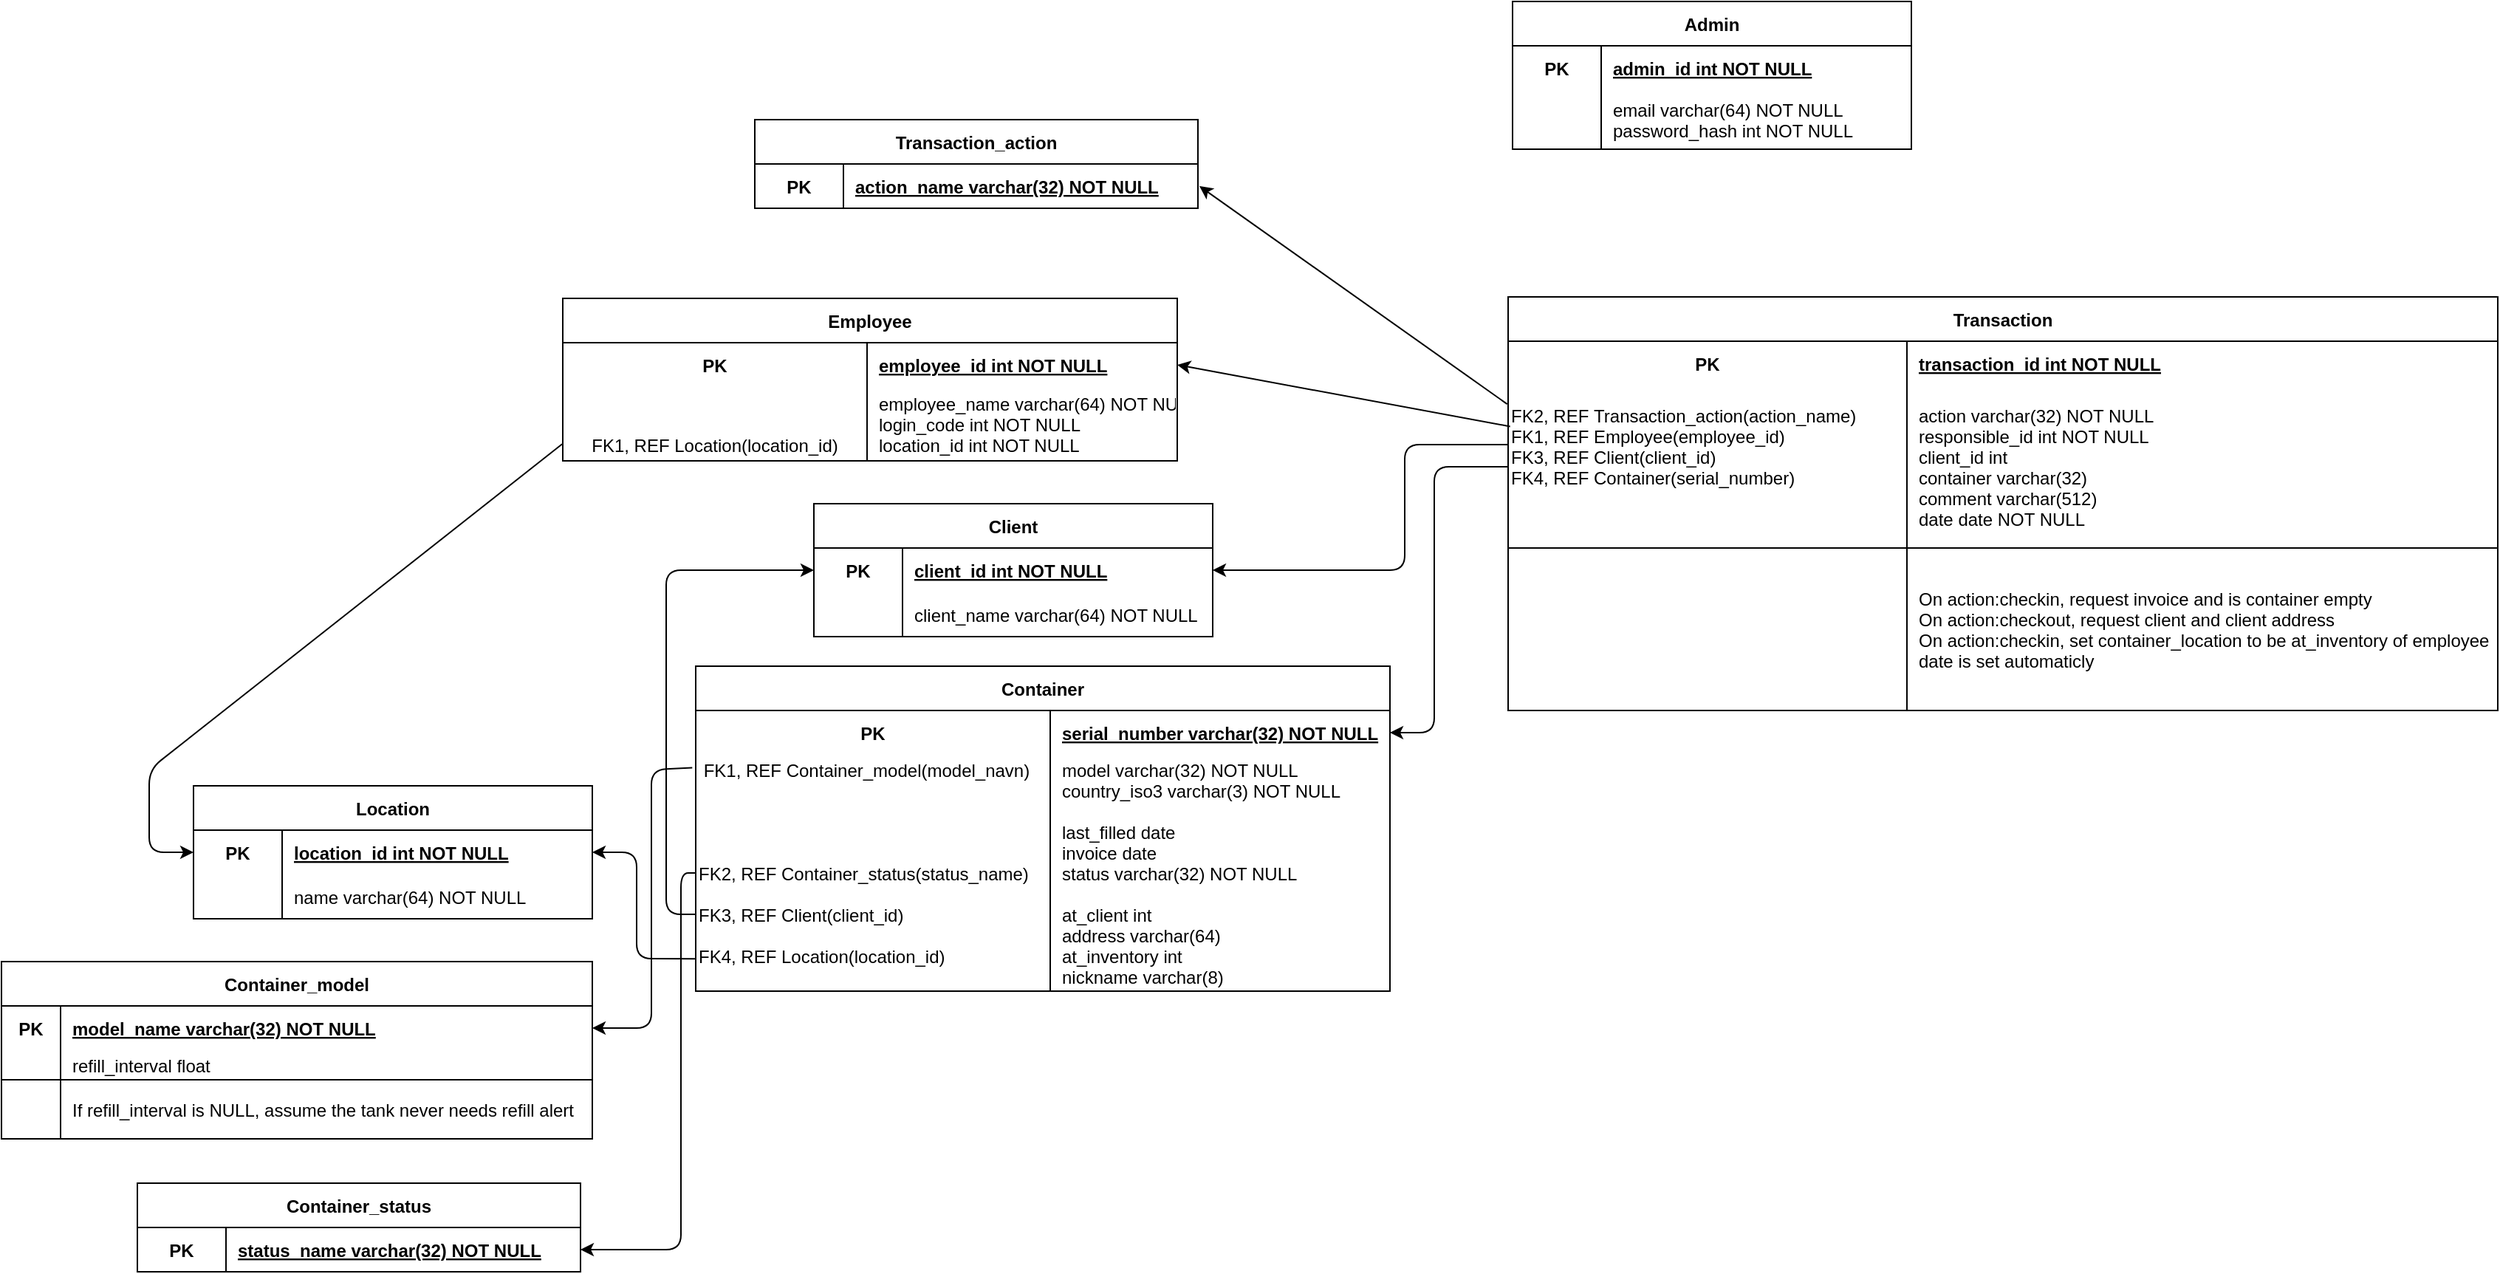 <mxfile version="20.8.13" type="device"><diagram id="Y5ZeIBl4mCw-bBd7nWyF" name="Page-1"><mxGraphModel dx="607" dy="1933" grid="1" gridSize="10" guides="1" tooltips="1" connect="1" arrows="1" fold="1" page="1" pageScale="1" pageWidth="827" pageHeight="1169" math="0" shadow="0"><root><mxCell id="0"/><mxCell id="1" parent="0"/><mxCell id="OLcMfepOaMOW5lXe566j-21" value="Transaction" style="shape=table;startSize=30;container=1;collapsible=1;childLayout=tableLayout;fixedRows=1;rowLines=0;fontStyle=1;align=center;resizeLast=1;" parent="1" vertex="1"><mxGeometry x="1920" y="-960" width="670" height="280" as="geometry"/></mxCell><mxCell id="OLcMfepOaMOW5lXe566j-22" value="" style="shape=tableRow;horizontal=0;startSize=0;swimlaneHead=0;swimlaneBody=0;fillColor=none;collapsible=0;dropTarget=0;points=[[0,0.5],[1,0.5]];portConstraint=eastwest;top=0;left=0;right=0;bottom=0;" parent="OLcMfepOaMOW5lXe566j-21" vertex="1"><mxGeometry y="30" width="670" height="30" as="geometry"/></mxCell><mxCell id="OLcMfepOaMOW5lXe566j-23" value="PK" style="shape=partialRectangle;connectable=0;fillColor=none;top=0;left=0;bottom=0;right=0;fontStyle=1;overflow=hidden;" parent="OLcMfepOaMOW5lXe566j-22" vertex="1"><mxGeometry width="270" height="30" as="geometry"><mxRectangle width="270" height="30" as="alternateBounds"/></mxGeometry></mxCell><mxCell id="OLcMfepOaMOW5lXe566j-24" value="transaction_id int NOT NULL" style="shape=partialRectangle;connectable=0;fillColor=none;top=0;left=0;bottom=0;right=0;align=left;spacingLeft=6;fontStyle=5;overflow=hidden;" parent="OLcMfepOaMOW5lXe566j-22" vertex="1"><mxGeometry x="270" width="400" height="30" as="geometry"><mxRectangle width="400" height="30" as="alternateBounds"/></mxGeometry></mxCell><mxCell id="OLcMfepOaMOW5lXe566j-25" value="" style="shape=tableRow;horizontal=0;startSize=0;swimlaneHead=0;swimlaneBody=0;fillColor=none;collapsible=0;dropTarget=0;points=[[0,0.5],[1,0.5]];portConstraint=eastwest;top=0;left=0;right=0;bottom=1;" parent="OLcMfepOaMOW5lXe566j-21" vertex="1"><mxGeometry y="60" width="670" height="110" as="geometry"/></mxCell><mxCell id="OLcMfepOaMOW5lXe566j-26" value="FK2, REF Transaction_action(action_name)&#10;FK1, REF Employee(employee_id)&#10;FK3, REF Client(client_id)&#10;FK4, REF Container(serial_number)&#10;&#10;" style="shape=partialRectangle;connectable=0;fillColor=none;top=0;left=0;bottom=0;right=0;fontStyle=0;overflow=hidden;align=left;" parent="OLcMfepOaMOW5lXe566j-25" vertex="1"><mxGeometry width="270" height="110" as="geometry"><mxRectangle width="270" height="110" as="alternateBounds"/></mxGeometry></mxCell><mxCell id="OLcMfepOaMOW5lXe566j-27" value="action varchar(32) NOT NULL&#10;responsible_id int NOT NULL&#10;client_id int&#10;container varchar(32)&#10;comment varchar(512)&#10;date date NOT NULL" style="shape=partialRectangle;connectable=0;fillColor=none;top=0;left=0;bottom=0;right=0;align=left;spacingLeft=6;fontStyle=0;overflow=hidden;" parent="OLcMfepOaMOW5lXe566j-25" vertex="1"><mxGeometry x="270" width="400" height="110" as="geometry"><mxRectangle width="400" height="110" as="alternateBounds"/></mxGeometry></mxCell><mxCell id="OLcMfepOaMOW5lXe566j-28" value="" style="shape=tableRow;horizontal=0;startSize=0;swimlaneHead=0;swimlaneBody=0;fillColor=none;collapsible=0;dropTarget=0;points=[[0,0.5],[1,0.5]];portConstraint=eastwest;top=0;left=0;right=0;bottom=0;" parent="OLcMfepOaMOW5lXe566j-21" vertex="1"><mxGeometry y="170" width="670" height="110" as="geometry"/></mxCell><mxCell id="OLcMfepOaMOW5lXe566j-29" value="" style="shape=partialRectangle;connectable=0;fillColor=none;top=0;left=0;bottom=0;right=0;editable=1;overflow=hidden;" parent="OLcMfepOaMOW5lXe566j-28" vertex="1"><mxGeometry width="270" height="110" as="geometry"><mxRectangle width="270" height="110" as="alternateBounds"/></mxGeometry></mxCell><mxCell id="OLcMfepOaMOW5lXe566j-30" value="On action:checkin, request invoice and is container empty&#10;On action:checkout, request client and client address&#10;On action:checkin, set container_location to be at_inventory of employee&#10;date is set automaticly" style="shape=partialRectangle;connectable=0;fillColor=none;top=0;left=0;bottom=0;right=0;align=left;spacingLeft=6;overflow=hidden;" parent="OLcMfepOaMOW5lXe566j-28" vertex="1"><mxGeometry x="270" width="400" height="110" as="geometry"><mxRectangle width="400" height="110" as="alternateBounds"/></mxGeometry></mxCell><mxCell id="OLcMfepOaMOW5lXe566j-31" value="Transaction_action" style="shape=table;startSize=30;container=1;collapsible=1;childLayout=tableLayout;fixedRows=1;rowLines=0;fontStyle=1;align=center;resizeLast=1;" parent="1" vertex="1"><mxGeometry x="1410" y="-1080" width="300" height="60" as="geometry"/></mxCell><mxCell id="OLcMfepOaMOW5lXe566j-32" value="" style="shape=tableRow;horizontal=0;startSize=0;swimlaneHead=0;swimlaneBody=0;fillColor=none;collapsible=0;dropTarget=0;points=[[0,0.5],[1,0.5]];portConstraint=eastwest;top=0;left=0;right=0;bottom=0;" parent="OLcMfepOaMOW5lXe566j-31" vertex="1"><mxGeometry y="30" width="300" height="30" as="geometry"/></mxCell><mxCell id="OLcMfepOaMOW5lXe566j-33" value="PK" style="shape=partialRectangle;connectable=0;fillColor=none;top=0;left=0;bottom=0;right=0;fontStyle=1;overflow=hidden;" parent="OLcMfepOaMOW5lXe566j-32" vertex="1"><mxGeometry width="60" height="30" as="geometry"><mxRectangle width="60" height="30" as="alternateBounds"/></mxGeometry></mxCell><mxCell id="OLcMfepOaMOW5lXe566j-34" value="action_name varchar(32) NOT NULL" style="shape=partialRectangle;connectable=0;fillColor=none;top=0;left=0;bottom=0;right=0;align=left;spacingLeft=6;fontStyle=5;overflow=hidden;" parent="OLcMfepOaMOW5lXe566j-32" vertex="1"><mxGeometry x="60" width="240" height="30" as="geometry"><mxRectangle width="240" height="30" as="alternateBounds"/></mxGeometry></mxCell><mxCell id="OLcMfepOaMOW5lXe566j-35" value="Employee" style="shape=table;startSize=30;container=1;collapsible=1;childLayout=tableLayout;fixedRows=1;rowLines=0;fontStyle=1;align=center;resizeLast=1;" parent="1" vertex="1"><mxGeometry x="1280" y="-959" width="416" height="110" as="geometry"/></mxCell><mxCell id="OLcMfepOaMOW5lXe566j-36" value="" style="shape=tableRow;horizontal=0;startSize=0;swimlaneHead=0;swimlaneBody=0;fillColor=none;collapsible=0;dropTarget=0;points=[[0,0.5],[1,0.5]];portConstraint=eastwest;top=0;left=0;right=0;bottom=0;" parent="OLcMfepOaMOW5lXe566j-35" vertex="1"><mxGeometry y="30" width="416" height="30" as="geometry"/></mxCell><mxCell id="OLcMfepOaMOW5lXe566j-37" value="PK" style="shape=partialRectangle;connectable=0;fillColor=none;top=0;left=0;bottom=0;right=0;fontStyle=1;overflow=hidden;" parent="OLcMfepOaMOW5lXe566j-36" vertex="1"><mxGeometry width="206" height="30" as="geometry"><mxRectangle width="206" height="30" as="alternateBounds"/></mxGeometry></mxCell><mxCell id="OLcMfepOaMOW5lXe566j-38" value="employee_id int NOT NULL" style="shape=partialRectangle;connectable=0;fillColor=none;top=0;left=0;bottom=0;right=0;align=left;spacingLeft=6;fontStyle=5;overflow=hidden;" parent="OLcMfepOaMOW5lXe566j-36" vertex="1"><mxGeometry x="206" width="210" height="30" as="geometry"><mxRectangle width="210" height="30" as="alternateBounds"/></mxGeometry></mxCell><mxCell id="OLcMfepOaMOW5lXe566j-39" value="" style="shape=tableRow;horizontal=0;startSize=0;swimlaneHead=0;swimlaneBody=0;fillColor=none;collapsible=0;dropTarget=0;points=[[0,0.5],[1,0.5]];portConstraint=eastwest;top=0;left=0;right=0;bottom=1;" parent="OLcMfepOaMOW5lXe566j-35" vertex="1"><mxGeometry y="60" width="416" height="50" as="geometry"/></mxCell><mxCell id="OLcMfepOaMOW5lXe566j-40" value="&#10; &#10;FK1, REF Location(location_id)" style="shape=partialRectangle;connectable=0;fillColor=none;top=0;left=0;bottom=0;right=0;fontStyle=0;overflow=hidden;" parent="OLcMfepOaMOW5lXe566j-39" vertex="1"><mxGeometry width="206" height="50" as="geometry"><mxRectangle width="206" height="50" as="alternateBounds"/></mxGeometry></mxCell><mxCell id="OLcMfepOaMOW5lXe566j-41" value="employee_name varchar(64) NOT NULL&#10;login_code int NOT NULL&#10;location_id int NOT NULL" style="shape=partialRectangle;connectable=0;fillColor=none;top=0;left=0;bottom=0;right=0;align=left;spacingLeft=6;fontStyle=0;overflow=hidden;" parent="OLcMfepOaMOW5lXe566j-39" vertex="1"><mxGeometry x="206" width="210" height="50" as="geometry"><mxRectangle width="210" height="50" as="alternateBounds"/></mxGeometry></mxCell><mxCell id="OLcMfepOaMOW5lXe566j-42" value="Location" style="shape=table;startSize=30;container=1;collapsible=1;childLayout=tableLayout;fixedRows=1;rowLines=0;fontStyle=1;align=center;resizeLast=1;" parent="1" vertex="1"><mxGeometry x="1030" y="-629" width="270" height="90" as="geometry"/></mxCell><mxCell id="OLcMfepOaMOW5lXe566j-43" value="" style="shape=tableRow;horizontal=0;startSize=0;swimlaneHead=0;swimlaneBody=0;fillColor=none;collapsible=0;dropTarget=0;points=[[0,0.5],[1,0.5]];portConstraint=eastwest;top=0;left=0;right=0;bottom=0;" parent="OLcMfepOaMOW5lXe566j-42" vertex="1"><mxGeometry y="30" width="270" height="30" as="geometry"/></mxCell><mxCell id="OLcMfepOaMOW5lXe566j-44" value="PK" style="shape=partialRectangle;connectable=0;fillColor=none;top=0;left=0;bottom=0;right=0;fontStyle=1;overflow=hidden;" parent="OLcMfepOaMOW5lXe566j-43" vertex="1"><mxGeometry width="60" height="30" as="geometry"><mxRectangle width="60" height="30" as="alternateBounds"/></mxGeometry></mxCell><mxCell id="OLcMfepOaMOW5lXe566j-45" value="location_id int NOT NULL" style="shape=partialRectangle;connectable=0;fillColor=none;top=0;left=0;bottom=0;right=0;align=left;spacingLeft=6;fontStyle=5;overflow=hidden;" parent="OLcMfepOaMOW5lXe566j-43" vertex="1"><mxGeometry x="60" width="210" height="30" as="geometry"><mxRectangle width="210" height="30" as="alternateBounds"/></mxGeometry></mxCell><mxCell id="OLcMfepOaMOW5lXe566j-46" value="" style="shape=tableRow;horizontal=0;startSize=0;swimlaneHead=0;swimlaneBody=0;fillColor=none;collapsible=0;dropTarget=0;points=[[0,0.5],[1,0.5]];portConstraint=eastwest;top=0;left=0;right=0;bottom=1;" parent="OLcMfepOaMOW5lXe566j-42" vertex="1"><mxGeometry y="60" width="270" height="30" as="geometry"/></mxCell><mxCell id="OLcMfepOaMOW5lXe566j-47" value="&#10; " style="shape=partialRectangle;connectable=0;fillColor=none;top=0;left=0;bottom=0;right=0;fontStyle=0;overflow=hidden;" parent="OLcMfepOaMOW5lXe566j-46" vertex="1"><mxGeometry width="60" height="30" as="geometry"><mxRectangle width="60" height="30" as="alternateBounds"/></mxGeometry></mxCell><mxCell id="OLcMfepOaMOW5lXe566j-48" value="name varchar(64) NOT NULL" style="shape=partialRectangle;connectable=0;fillColor=none;top=0;left=0;bottom=0;right=0;align=left;spacingLeft=6;fontStyle=0;overflow=hidden;" parent="OLcMfepOaMOW5lXe566j-46" vertex="1"><mxGeometry x="60" width="210" height="30" as="geometry"><mxRectangle width="210" height="30" as="alternateBounds"/></mxGeometry></mxCell><mxCell id="OLcMfepOaMOW5lXe566j-49" value="Client" style="shape=table;startSize=30;container=1;collapsible=1;childLayout=tableLayout;fixedRows=1;rowLines=0;fontStyle=1;align=center;resizeLast=1;" parent="1" vertex="1"><mxGeometry x="1450" y="-820" width="270" height="90" as="geometry"/></mxCell><mxCell id="OLcMfepOaMOW5lXe566j-50" value="" style="shape=tableRow;horizontal=0;startSize=0;swimlaneHead=0;swimlaneBody=0;fillColor=none;collapsible=0;dropTarget=0;points=[[0,0.5],[1,0.5]];portConstraint=eastwest;top=0;left=0;right=0;bottom=0;" parent="OLcMfepOaMOW5lXe566j-49" vertex="1"><mxGeometry y="30" width="270" height="30" as="geometry"/></mxCell><mxCell id="OLcMfepOaMOW5lXe566j-51" value="PK" style="shape=partialRectangle;connectable=0;fillColor=none;top=0;left=0;bottom=0;right=0;fontStyle=1;overflow=hidden;" parent="OLcMfepOaMOW5lXe566j-50" vertex="1"><mxGeometry width="60" height="30" as="geometry"><mxRectangle width="60" height="30" as="alternateBounds"/></mxGeometry></mxCell><mxCell id="OLcMfepOaMOW5lXe566j-52" value="client_id int NOT NULL" style="shape=partialRectangle;connectable=0;fillColor=none;top=0;left=0;bottom=0;right=0;align=left;spacingLeft=6;fontStyle=5;overflow=hidden;" parent="OLcMfepOaMOW5lXe566j-50" vertex="1"><mxGeometry x="60" width="210" height="30" as="geometry"><mxRectangle width="210" height="30" as="alternateBounds"/></mxGeometry></mxCell><mxCell id="OLcMfepOaMOW5lXe566j-53" value="" style="shape=tableRow;horizontal=0;startSize=0;swimlaneHead=0;swimlaneBody=0;fillColor=none;collapsible=0;dropTarget=0;points=[[0,0.5],[1,0.5]];portConstraint=eastwest;top=0;left=0;right=0;bottom=1;" parent="OLcMfepOaMOW5lXe566j-49" vertex="1"><mxGeometry y="60" width="270" height="30" as="geometry"/></mxCell><mxCell id="OLcMfepOaMOW5lXe566j-54" value=" " style="shape=partialRectangle;connectable=0;fillColor=none;top=0;left=0;bottom=0;right=0;fontStyle=0;overflow=hidden;" parent="OLcMfepOaMOW5lXe566j-53" vertex="1"><mxGeometry width="60" height="30" as="geometry"><mxRectangle width="60" height="30" as="alternateBounds"/></mxGeometry></mxCell><mxCell id="OLcMfepOaMOW5lXe566j-55" value="client_name varchar(64) NOT NULL" style="shape=partialRectangle;connectable=0;fillColor=none;top=0;left=0;bottom=0;right=0;align=left;spacingLeft=6;fontStyle=0;overflow=hidden;" parent="OLcMfepOaMOW5lXe566j-53" vertex="1"><mxGeometry x="60" width="210" height="30" as="geometry"><mxRectangle width="210" height="30" as="alternateBounds"/></mxGeometry></mxCell><mxCell id="OLcMfepOaMOW5lXe566j-56" value="Container" style="shape=table;startSize=30;container=1;collapsible=1;childLayout=tableLayout;fixedRows=1;rowLines=0;fontStyle=1;align=center;resizeLast=1;" parent="1" vertex="1"><mxGeometry x="1370" y="-710" width="470" height="220" as="geometry"/></mxCell><mxCell id="OLcMfepOaMOW5lXe566j-57" value="" style="shape=tableRow;horizontal=0;startSize=0;swimlaneHead=0;swimlaneBody=0;fillColor=none;collapsible=0;dropTarget=0;points=[[0,0.5],[1,0.5]];portConstraint=eastwest;top=0;left=0;right=0;bottom=0;" parent="OLcMfepOaMOW5lXe566j-56" vertex="1"><mxGeometry y="30" width="470" height="30" as="geometry"/></mxCell><mxCell id="OLcMfepOaMOW5lXe566j-58" value="PK" style="shape=partialRectangle;connectable=0;fillColor=none;top=0;left=0;bottom=0;right=0;fontStyle=1;overflow=hidden;" parent="OLcMfepOaMOW5lXe566j-57" vertex="1"><mxGeometry width="240" height="30" as="geometry"><mxRectangle width="240" height="30" as="alternateBounds"/></mxGeometry></mxCell><mxCell id="OLcMfepOaMOW5lXe566j-59" value="serial_number varchar(32) NOT NULL" style="shape=partialRectangle;connectable=0;fillColor=none;top=0;left=0;bottom=0;right=0;align=left;spacingLeft=6;fontStyle=5;overflow=hidden;" parent="OLcMfepOaMOW5lXe566j-57" vertex="1"><mxGeometry x="240" width="230" height="30" as="geometry"><mxRectangle width="230" height="30" as="alternateBounds"/></mxGeometry></mxCell><mxCell id="OLcMfepOaMOW5lXe566j-60" value="" style="shape=tableRow;horizontal=0;startSize=0;swimlaneHead=0;swimlaneBody=0;fillColor=none;collapsible=0;dropTarget=0;points=[[0,0.5],[1,0.5]];portConstraint=eastwest;top=0;left=0;right=0;bottom=1;" parent="OLcMfepOaMOW5lXe566j-56" vertex="1"><mxGeometry y="60" width="470" height="160" as="geometry"/></mxCell><mxCell id="OLcMfepOaMOW5lXe566j-61" value=" FK1, REF Container_model(model_navn)&#10;&#10;&#10;&#10;&#10;FK2, REF Container_status(status_name)&#10;&#10;FK3, REF Client(client_id)&#10;&#10;FK4, REF Location(location_id)&#10;" style="shape=partialRectangle;connectable=0;fillColor=none;top=0;left=0;bottom=0;right=0;fontStyle=0;overflow=hidden;align=left;" parent="OLcMfepOaMOW5lXe566j-60" vertex="1"><mxGeometry width="240" height="160" as="geometry"><mxRectangle width="240" height="160" as="alternateBounds"/></mxGeometry></mxCell><mxCell id="OLcMfepOaMOW5lXe566j-62" value="model varchar(32) NOT NULL&#10;country_iso3 varchar(3) NOT NULL&#10;&#10;last_filled date&#10;invoice date&#10;status varchar(32) NOT NULL&#10;&#10;at_client int&#10;address varchar(64)&#10;at_inventory int&#10;nickname varchar(8)" style="shape=partialRectangle;connectable=0;fillColor=none;top=0;left=0;bottom=0;right=0;align=left;spacingLeft=6;fontStyle=0;overflow=hidden;" parent="OLcMfepOaMOW5lXe566j-60" vertex="1"><mxGeometry x="240" width="230" height="160" as="geometry"><mxRectangle width="230" height="160" as="alternateBounds"/></mxGeometry></mxCell><mxCell id="OLcMfepOaMOW5lXe566j-78" value="Admin" style="shape=table;startSize=30;container=1;collapsible=1;childLayout=tableLayout;fixedRows=1;rowLines=0;fontStyle=1;align=center;resizeLast=1;" parent="1" vertex="1"><mxGeometry x="1923" y="-1160" width="270" height="100" as="geometry"/></mxCell><mxCell id="OLcMfepOaMOW5lXe566j-79" value="" style="shape=tableRow;horizontal=0;startSize=0;swimlaneHead=0;swimlaneBody=0;fillColor=none;collapsible=0;dropTarget=0;points=[[0,0.5],[1,0.5]];portConstraint=eastwest;top=0;left=0;right=0;bottom=0;" parent="OLcMfepOaMOW5lXe566j-78" vertex="1"><mxGeometry y="30" width="270" height="30" as="geometry"/></mxCell><mxCell id="OLcMfepOaMOW5lXe566j-80" value="PK" style="shape=partialRectangle;connectable=0;fillColor=none;top=0;left=0;bottom=0;right=0;fontStyle=1;overflow=hidden;" parent="OLcMfepOaMOW5lXe566j-79" vertex="1"><mxGeometry width="60" height="30" as="geometry"><mxRectangle width="60" height="30" as="alternateBounds"/></mxGeometry></mxCell><mxCell id="OLcMfepOaMOW5lXe566j-81" value="admin_id int NOT NULL" style="shape=partialRectangle;connectable=0;fillColor=none;top=0;left=0;bottom=0;right=0;align=left;spacingLeft=6;fontStyle=5;overflow=hidden;" parent="OLcMfepOaMOW5lXe566j-79" vertex="1"><mxGeometry x="60" width="210" height="30" as="geometry"><mxRectangle width="210" height="30" as="alternateBounds"/></mxGeometry></mxCell><mxCell id="OLcMfepOaMOW5lXe566j-82" value="" style="shape=tableRow;horizontal=0;startSize=0;swimlaneHead=0;swimlaneBody=0;fillColor=none;collapsible=0;dropTarget=0;points=[[0,0.5],[1,0.5]];portConstraint=eastwest;top=0;left=0;right=0;bottom=1;" parent="OLcMfepOaMOW5lXe566j-78" vertex="1"><mxGeometry y="60" width="270" height="40" as="geometry"/></mxCell><mxCell id="OLcMfepOaMOW5lXe566j-83" value="&#10; " style="shape=partialRectangle;connectable=0;fillColor=none;top=0;left=0;bottom=0;right=0;fontStyle=0;overflow=hidden;" parent="OLcMfepOaMOW5lXe566j-82" vertex="1"><mxGeometry width="60" height="40" as="geometry"><mxRectangle width="60" height="40" as="alternateBounds"/></mxGeometry></mxCell><mxCell id="OLcMfepOaMOW5lXe566j-84" value="email varchar(64) NOT NULL&#10;password_hash int NOT NULL" style="shape=partialRectangle;connectable=0;fillColor=none;top=0;left=0;bottom=0;right=0;align=left;spacingLeft=6;fontStyle=0;overflow=hidden;" parent="OLcMfepOaMOW5lXe566j-82" vertex="1"><mxGeometry x="60" width="210" height="40" as="geometry"><mxRectangle width="210" height="40" as="alternateBounds"/></mxGeometry></mxCell><mxCell id="OLcMfepOaMOW5lXe566j-85" value="" style="endArrow=classic;html=1;rounded=1;entryX=1;entryY=0.5;entryDx=0;entryDy=0;exitX=-0.005;exitY=0.055;exitDx=0;exitDy=0;exitPerimeter=0;" parent="1" source="OLcMfepOaMOW5lXe566j-60" target="P7SvbgZ_12P94SbgwqWW-3" edge="1"><mxGeometry width="50" height="50" relative="1" as="geometry"><mxPoint x="1370" y="-470" as="sourcePoint"/><mxPoint x="1280" y="-445" as="targetPoint"/><Array as="points"><mxPoint x="1340" y="-640"/><mxPoint x="1340" y="-465"/></Array></mxGeometry></mxCell><mxCell id="OLcMfepOaMOW5lXe566j-87" value="" style="endArrow=classic;html=1;exitX=-0.001;exitY=0.773;exitDx=0;exitDy=0;exitPerimeter=0;entryX=0;entryY=0.5;entryDx=0;entryDy=0;rounded=1;" parent="1" source="OLcMfepOaMOW5lXe566j-39" target="OLcMfepOaMOW5lXe566j-43" edge="1"><mxGeometry width="50" height="50" relative="1" as="geometry"><mxPoint x="1110" y="-870" as="sourcePoint"/><mxPoint x="1030" y="-690" as="targetPoint"/><Array as="points"><mxPoint x="1000" y="-640"/><mxPoint x="1000" y="-584"/></Array></mxGeometry></mxCell><mxCell id="OLcMfepOaMOW5lXe566j-88" value="" style="endArrow=classic;html=1;rounded=0;exitX=0.002;exitY=0.252;exitDx=0;exitDy=0;exitPerimeter=0;entryX=1;entryY=0.5;entryDx=0;entryDy=0;" parent="1" source="OLcMfepOaMOW5lXe566j-25" target="OLcMfepOaMOW5lXe566j-36" edge="1"><mxGeometry width="50" height="50" relative="1" as="geometry"><mxPoint x="1730" y="-840" as="sourcePoint"/><mxPoint x="1780" y="-890" as="targetPoint"/></mxGeometry></mxCell><mxCell id="OLcMfepOaMOW5lXe566j-89" value="" style="endArrow=classic;html=1;rounded=0;entryX=1;entryY=0.5;entryDx=0;entryDy=0;exitX=-0.001;exitY=0.114;exitDx=0;exitDy=0;exitPerimeter=0;" parent="1" source="OLcMfepOaMOW5lXe566j-25" edge="1"><mxGeometry width="50" height="50" relative="1" as="geometry"><mxPoint x="1848.736" y="-885.09" as="sourcePoint"/><mxPoint x="1711" y="-1035" as="targetPoint"/></mxGeometry></mxCell><mxCell id="OLcMfepOaMOW5lXe566j-90" value="" style="endArrow=classic;html=1;rounded=1;entryX=1;entryY=0.5;entryDx=0;entryDy=0;" parent="1" target="OLcMfepOaMOW5lXe566j-50" edge="1"><mxGeometry width="50" height="50" relative="1" as="geometry"><mxPoint x="1920" y="-860" as="sourcePoint"/><mxPoint x="1681" y="-705" as="targetPoint"/><Array as="points"><mxPoint x="1850" y="-860"/><mxPoint x="1850" y="-775"/></Array></mxGeometry></mxCell><mxCell id="OLcMfepOaMOW5lXe566j-97" value="" style="endArrow=classic;html=1;rounded=1;entryX=1;entryY=0.5;entryDx=0;entryDy=0;exitX=0;exitY=0.5;exitDx=0;exitDy=0;" parent="1" source="OLcMfepOaMOW5lXe566j-25" target="OLcMfepOaMOW5lXe566j-57" edge="1"><mxGeometry width="50" height="50" relative="1" as="geometry"><mxPoint x="1930" y="-850" as="sourcePoint"/><mxPoint x="1691.0" y="-695" as="targetPoint"/><Array as="points"><mxPoint x="1870" y="-845"/><mxPoint x="1870" y="-665"/></Array></mxGeometry></mxCell><mxCell id="OLcMfepOaMOW5lXe566j-100" value="Container_status" style="shape=table;startSize=30;container=1;collapsible=1;childLayout=tableLayout;fixedRows=1;rowLines=0;fontStyle=1;align=center;resizeLast=1;" parent="1" vertex="1"><mxGeometry x="992" y="-360" width="300" height="60" as="geometry"/></mxCell><mxCell id="OLcMfepOaMOW5lXe566j-101" value="" style="shape=tableRow;horizontal=0;startSize=0;swimlaneHead=0;swimlaneBody=0;fillColor=none;collapsible=0;dropTarget=0;points=[[0,0.5],[1,0.5]];portConstraint=eastwest;top=0;left=0;right=0;bottom=0;" parent="OLcMfepOaMOW5lXe566j-100" vertex="1"><mxGeometry y="30" width="300" height="30" as="geometry"/></mxCell><mxCell id="OLcMfepOaMOW5lXe566j-102" value="PK" style="shape=partialRectangle;connectable=0;fillColor=none;top=0;left=0;bottom=0;right=0;fontStyle=1;overflow=hidden;" parent="OLcMfepOaMOW5lXe566j-101" vertex="1"><mxGeometry width="60" height="30" as="geometry"><mxRectangle width="60" height="30" as="alternateBounds"/></mxGeometry></mxCell><mxCell id="OLcMfepOaMOW5lXe566j-103" value="status_name varchar(32) NOT NULL" style="shape=partialRectangle;connectable=0;fillColor=none;top=0;left=0;bottom=0;right=0;align=left;spacingLeft=6;fontStyle=5;overflow=hidden;" parent="OLcMfepOaMOW5lXe566j-101" vertex="1"><mxGeometry x="60" width="240" height="30" as="geometry"><mxRectangle width="240" height="30" as="alternateBounds"/></mxGeometry></mxCell><mxCell id="OLcMfepOaMOW5lXe566j-104" value="" style="endArrow=classic;html=1;rounded=1;entryX=1;entryY=0.75;entryDx=0;entryDy=0;exitX=0;exitY=0.5;exitDx=0;exitDy=0;" parent="1" source="OLcMfepOaMOW5lXe566j-60" target="OLcMfepOaMOW5lXe566j-100" edge="1"><mxGeometry width="50" height="50" relative="1" as="geometry"><mxPoint x="1370" y="-405" as="sourcePoint"/><mxPoint x="1280" y="-380" as="targetPoint"/><Array as="points"><mxPoint x="1360" y="-570"/><mxPoint x="1360" y="-315"/></Array></mxGeometry></mxCell><mxCell id="OLcMfepOaMOW5lXe566j-105" value="" style="endArrow=classic;html=1;rounded=1;entryX=0;entryY=0.5;entryDx=0;entryDy=0;exitX=-0.001;exitY=0.675;exitDx=0;exitDy=0;exitPerimeter=0;" parent="1" source="OLcMfepOaMOW5lXe566j-60" target="OLcMfepOaMOW5lXe566j-50" edge="1"><mxGeometry width="50" height="50" relative="1" as="geometry"><mxPoint x="868.734" y="-590.93" as="sourcePoint"/><mxPoint x="1380" y="-505" as="targetPoint"/><Array as="points"><mxPoint x="1350" y="-542"/><mxPoint x="1350" y="-775"/></Array></mxGeometry></mxCell><mxCell id="OLcMfepOaMOW5lXe566j-106" value="" style="endArrow=classic;html=1;rounded=1;entryX=1;entryY=0.5;entryDx=0;entryDy=0;exitX=-0.001;exitY=0.863;exitDx=0;exitDy=0;exitPerimeter=0;" parent="1" source="OLcMfepOaMOW5lXe566j-60" target="OLcMfepOaMOW5lXe566j-43" edge="1"><mxGeometry width="50" height="50" relative="1" as="geometry"><mxPoint x="870" y="-549" as="sourcePoint"/><mxPoint x="1390" y="-780" as="targetPoint"/><Array as="points"><mxPoint x="1330" y="-512"/><mxPoint x="1330" y="-584"/></Array></mxGeometry></mxCell><mxCell id="P7SvbgZ_12P94SbgwqWW-2" value="Container_model" style="shape=table;startSize=30;container=1;collapsible=1;childLayout=tableLayout;fixedRows=1;rowLines=0;fontStyle=1;align=center;resizeLast=1;" parent="1" vertex="1"><mxGeometry x="900" y="-510" width="400" height="120" as="geometry"/></mxCell><mxCell id="P7SvbgZ_12P94SbgwqWW-3" value="" style="shape=tableRow;horizontal=0;startSize=0;swimlaneHead=0;swimlaneBody=0;fillColor=none;collapsible=0;dropTarget=0;points=[[0,0.5],[1,0.5]];portConstraint=eastwest;top=0;left=0;right=0;bottom=0;" parent="P7SvbgZ_12P94SbgwqWW-2" vertex="1"><mxGeometry y="30" width="400" height="30" as="geometry"/></mxCell><mxCell id="P7SvbgZ_12P94SbgwqWW-4" value="PK" style="shape=partialRectangle;connectable=0;fillColor=none;top=0;left=0;bottom=0;right=0;fontStyle=1;overflow=hidden;" parent="P7SvbgZ_12P94SbgwqWW-3" vertex="1"><mxGeometry width="40" height="30" as="geometry"><mxRectangle width="40" height="30" as="alternateBounds"/></mxGeometry></mxCell><mxCell id="P7SvbgZ_12P94SbgwqWW-5" value="model_name varchar(32) NOT NULL" style="shape=partialRectangle;connectable=0;fillColor=none;top=0;left=0;bottom=0;right=0;align=left;spacingLeft=6;fontStyle=5;overflow=hidden;" parent="P7SvbgZ_12P94SbgwqWW-3" vertex="1"><mxGeometry x="40" width="360" height="30" as="geometry"><mxRectangle width="360" height="30" as="alternateBounds"/></mxGeometry></mxCell><mxCell id="P7SvbgZ_12P94SbgwqWW-6" value="" style="shape=tableRow;horizontal=0;startSize=0;swimlaneHead=0;swimlaneBody=0;fillColor=none;collapsible=0;dropTarget=0;points=[[0,0.5],[1,0.5]];portConstraint=eastwest;top=0;left=0;right=0;bottom=1;" parent="P7SvbgZ_12P94SbgwqWW-2" vertex="1"><mxGeometry y="60" width="400" height="20" as="geometry"/></mxCell><mxCell id="P7SvbgZ_12P94SbgwqWW-7" value="" style="shape=partialRectangle;connectable=0;fillColor=none;top=0;left=0;bottom=0;right=0;fontStyle=0;overflow=hidden;align=left;" parent="P7SvbgZ_12P94SbgwqWW-6" vertex="1"><mxGeometry width="40" height="20" as="geometry"><mxRectangle width="40" height="20" as="alternateBounds"/></mxGeometry></mxCell><mxCell id="P7SvbgZ_12P94SbgwqWW-8" value="refill_interval float" style="shape=partialRectangle;connectable=0;fillColor=none;top=0;left=0;bottom=0;right=0;align=left;spacingLeft=6;fontStyle=0;overflow=hidden;" parent="P7SvbgZ_12P94SbgwqWW-6" vertex="1"><mxGeometry x="40" width="360" height="20" as="geometry"><mxRectangle width="360" height="20" as="alternateBounds"/></mxGeometry></mxCell><mxCell id="P7SvbgZ_12P94SbgwqWW-9" value="" style="shape=tableRow;horizontal=0;startSize=0;swimlaneHead=0;swimlaneBody=0;fillColor=none;collapsible=0;dropTarget=0;points=[[0,0.5],[1,0.5]];portConstraint=eastwest;top=0;left=0;right=0;bottom=0;" parent="P7SvbgZ_12P94SbgwqWW-2" vertex="1"><mxGeometry y="80" width="400" height="40" as="geometry"/></mxCell><mxCell id="P7SvbgZ_12P94SbgwqWW-10" value="" style="shape=partialRectangle;connectable=0;fillColor=none;top=0;left=0;bottom=0;right=0;editable=1;overflow=hidden;" parent="P7SvbgZ_12P94SbgwqWW-9" vertex="1"><mxGeometry width="40" height="40" as="geometry"><mxRectangle width="40" height="40" as="alternateBounds"/></mxGeometry></mxCell><mxCell id="P7SvbgZ_12P94SbgwqWW-11" value="If refill_interval is NULL, assume the tank never needs refill alert" style="shape=partialRectangle;connectable=0;fillColor=none;top=0;left=0;bottom=0;right=0;align=left;spacingLeft=6;overflow=hidden;" parent="P7SvbgZ_12P94SbgwqWW-9" vertex="1"><mxGeometry x="40" width="360" height="40" as="geometry"><mxRectangle width="360" height="40" as="alternateBounds"/></mxGeometry></mxCell></root></mxGraphModel></diagram></mxfile>